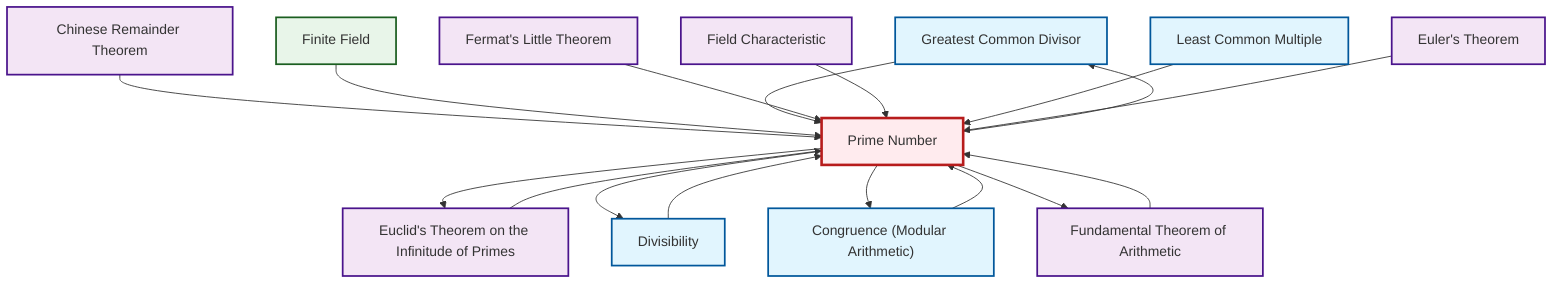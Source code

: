 graph TD
    classDef definition fill:#e1f5fe,stroke:#01579b,stroke-width:2px
    classDef theorem fill:#f3e5f5,stroke:#4a148c,stroke-width:2px
    classDef axiom fill:#fff3e0,stroke:#e65100,stroke-width:2px
    classDef example fill:#e8f5e9,stroke:#1b5e20,stroke-width:2px
    classDef current fill:#ffebee,stroke:#b71c1c,stroke-width:3px
    def-gcd["Greatest Common Divisor"]:::definition
    thm-fundamental-arithmetic["Fundamental Theorem of Arithmetic"]:::theorem
    def-lcm["Least Common Multiple"]:::definition
    ex-finite-field["Finite Field"]:::example
    thm-euler["Euler's Theorem"]:::theorem
    thm-euclid-infinitude-primes["Euclid's Theorem on the Infinitude of Primes"]:::theorem
    def-congruence["Congruence (Modular Arithmetic)"]:::definition
    def-prime["Prime Number"]:::definition
    thm-field-characteristic["Field Characteristic"]:::theorem
    thm-chinese-remainder["Chinese Remainder Theorem"]:::theorem
    def-divisibility["Divisibility"]:::definition
    thm-fermat-little["Fermat's Little Theorem"]:::theorem
    def-prime --> thm-euclid-infinitude-primes
    thm-chinese-remainder --> def-prime
    def-congruence --> def-prime
    def-prime --> def-divisibility
    ex-finite-field --> def-prime
    def-prime --> def-congruence
    def-divisibility --> def-prime
    def-prime --> def-gcd
    thm-fundamental-arithmetic --> def-prime
    def-gcd --> def-prime
    def-prime --> thm-fundamental-arithmetic
    thm-fermat-little --> def-prime
    thm-field-characteristic --> def-prime
    def-lcm --> def-prime
    thm-euclid-infinitude-primes --> def-prime
    thm-euler --> def-prime
    class def-prime current